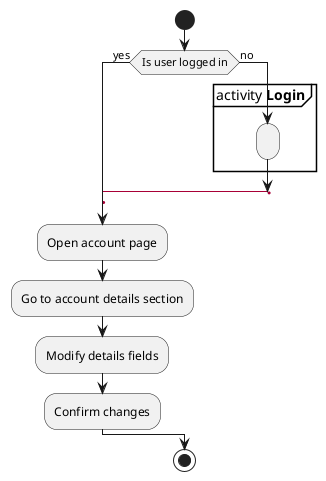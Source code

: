 @startuml EditUserDetails
start
if (Is user logged in) then (yes)
    label sp0   
    label sp1
    label sp2
    label sp3
    label a
    :Open account page;
    :Go to account details section;
    :Modify details fields;
    :Confirm changes;
else (no)
    partition "activity **Login**" {
        :;
    }
    goto a
endif
stop
@enduml